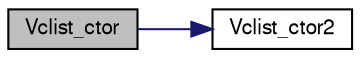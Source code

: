 digraph "Vclist_ctor"
{
  edge [fontname="FreeSans",fontsize="10",labelfontname="FreeSans",labelfontsize="10"];
  node [fontname="FreeSans",fontsize="10",shape=record];
  rankdir="LR";
  Node1 [label="Vclist_ctor",height=0.2,width=0.4,color="black", fillcolor="grey75", style="filled" fontcolor="black"];
  Node1 -> Node2 [color="midnightblue",fontsize="10",style="solid",fontname="FreeSans"];
  Node2 [label="Vclist_ctor2",height=0.2,width=0.4,color="black", fillcolor="white", style="filled",URL="$group___vclist.html#gac37963a24bb0596458f3eeb07b18100a",tooltip="FORTRAN stub to construct the cell list object."];
}
